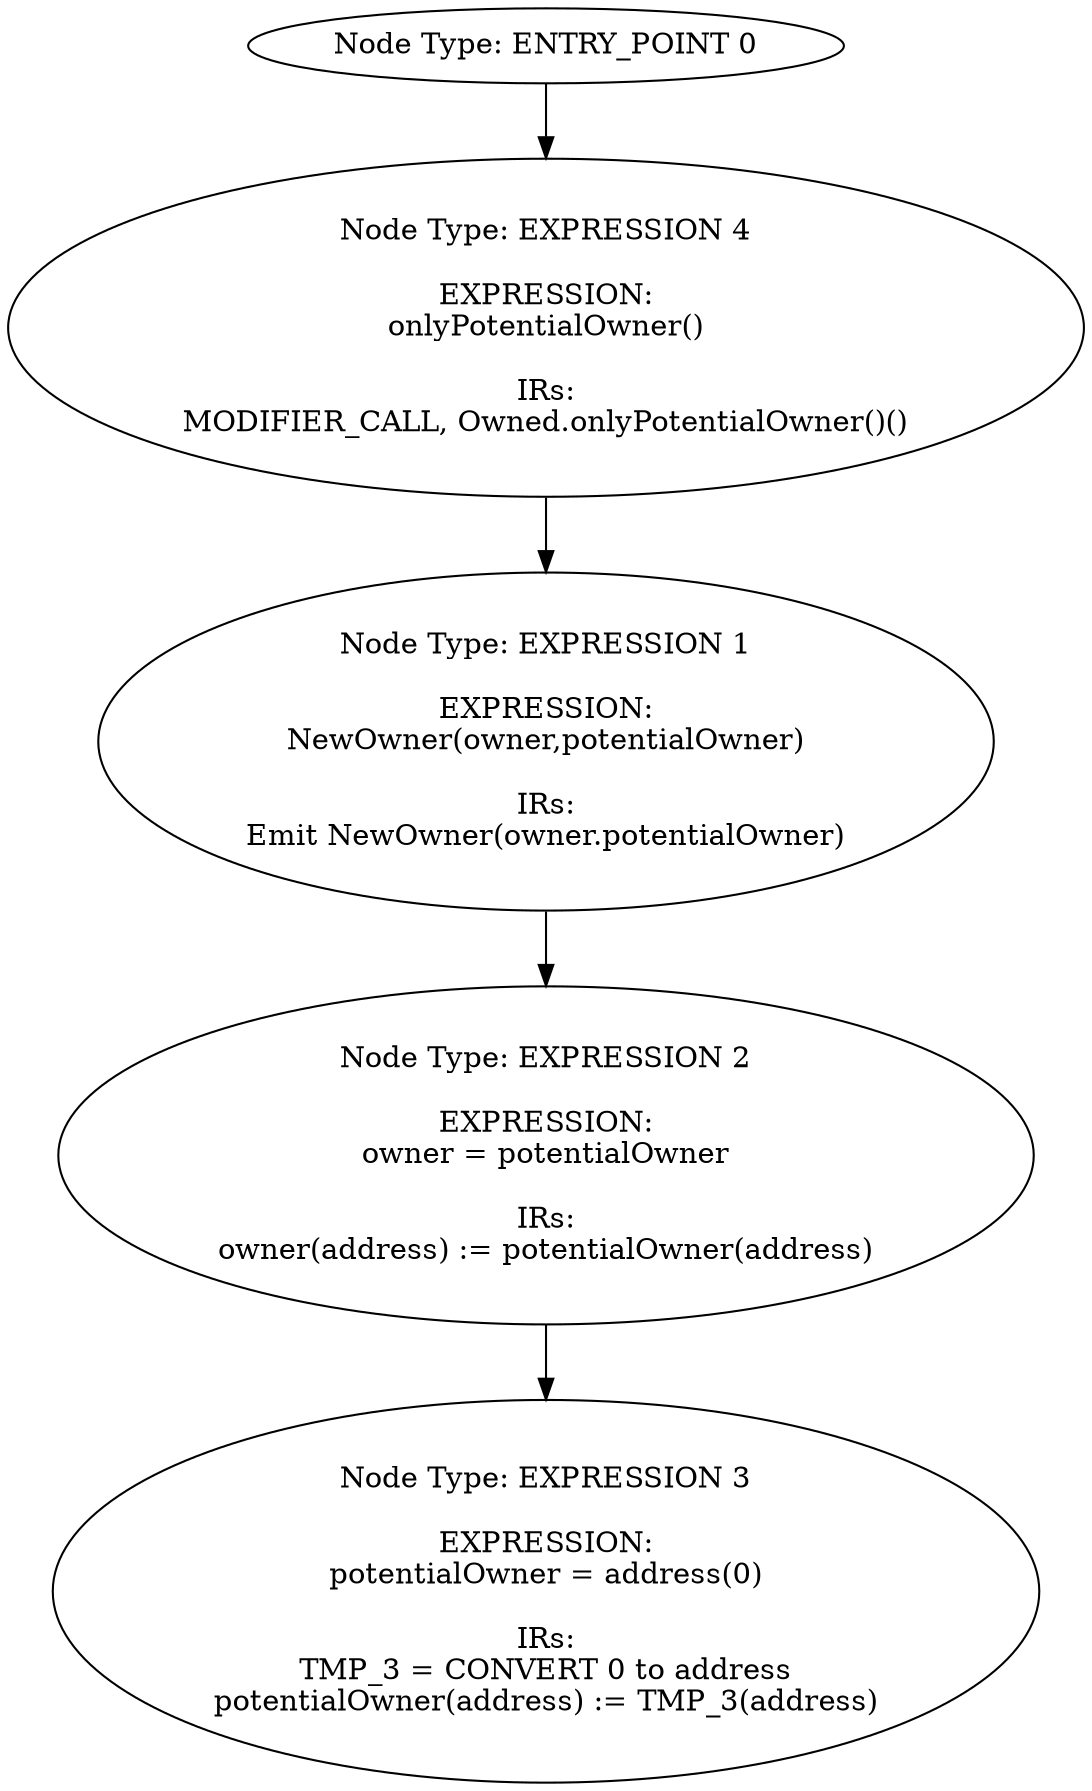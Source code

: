 digraph{
0[label="Node Type: ENTRY_POINT 0
"];
0->4;
1[label="Node Type: EXPRESSION 1

EXPRESSION:
NewOwner(owner,potentialOwner)

IRs:
Emit NewOwner(owner.potentialOwner)"];
1->2;
2[label="Node Type: EXPRESSION 2

EXPRESSION:
owner = potentialOwner

IRs:
owner(address) := potentialOwner(address)"];
2->3;
3[label="Node Type: EXPRESSION 3

EXPRESSION:
potentialOwner = address(0)

IRs:
TMP_3 = CONVERT 0 to address
potentialOwner(address) := TMP_3(address)"];
4[label="Node Type: EXPRESSION 4

EXPRESSION:
onlyPotentialOwner()

IRs:
MODIFIER_CALL, Owned.onlyPotentialOwner()()"];
4->1;
}

